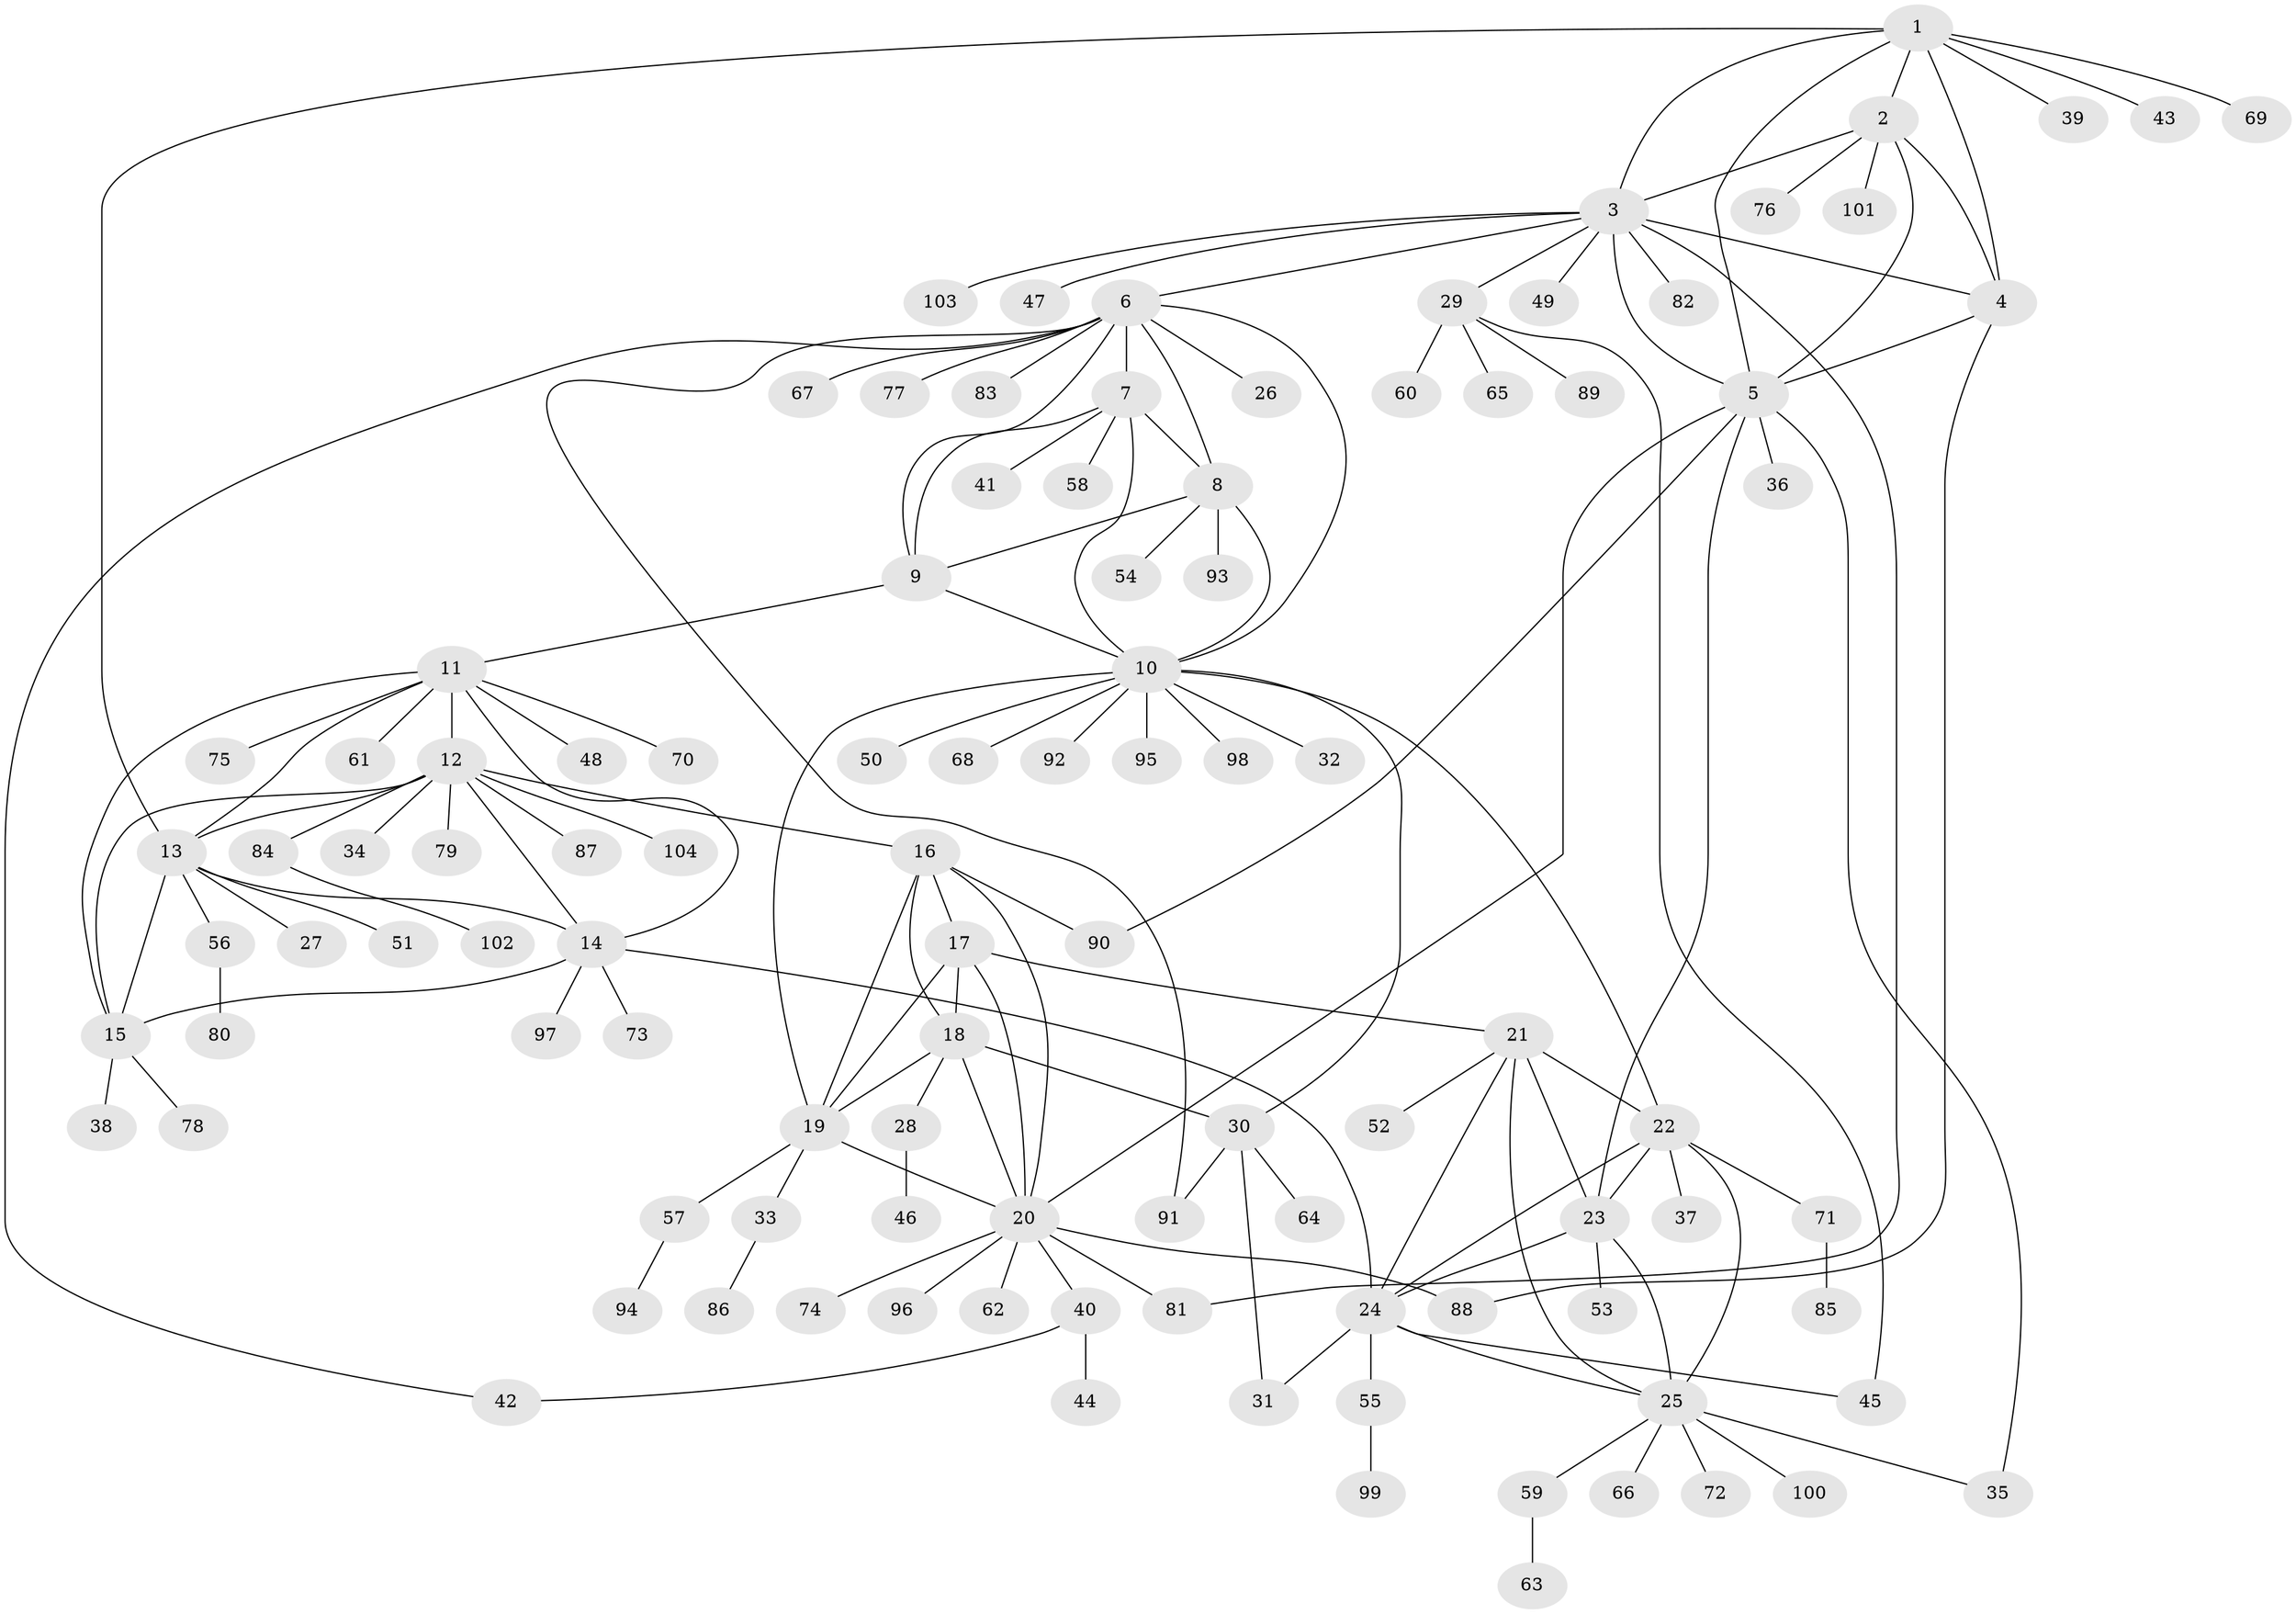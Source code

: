// Generated by graph-tools (version 1.1) at 2025/02/03/09/25 03:02:47]
// undirected, 104 vertices, 148 edges
graph export_dot {
graph [start="1"]
  node [color=gray90,style=filled];
  1;
  2;
  3;
  4;
  5;
  6;
  7;
  8;
  9;
  10;
  11;
  12;
  13;
  14;
  15;
  16;
  17;
  18;
  19;
  20;
  21;
  22;
  23;
  24;
  25;
  26;
  27;
  28;
  29;
  30;
  31;
  32;
  33;
  34;
  35;
  36;
  37;
  38;
  39;
  40;
  41;
  42;
  43;
  44;
  45;
  46;
  47;
  48;
  49;
  50;
  51;
  52;
  53;
  54;
  55;
  56;
  57;
  58;
  59;
  60;
  61;
  62;
  63;
  64;
  65;
  66;
  67;
  68;
  69;
  70;
  71;
  72;
  73;
  74;
  75;
  76;
  77;
  78;
  79;
  80;
  81;
  82;
  83;
  84;
  85;
  86;
  87;
  88;
  89;
  90;
  91;
  92;
  93;
  94;
  95;
  96;
  97;
  98;
  99;
  100;
  101;
  102;
  103;
  104;
  1 -- 2;
  1 -- 3;
  1 -- 4;
  1 -- 5;
  1 -- 13;
  1 -- 39;
  1 -- 43;
  1 -- 69;
  2 -- 3;
  2 -- 4;
  2 -- 5;
  2 -- 76;
  2 -- 101;
  3 -- 4;
  3 -- 5;
  3 -- 6;
  3 -- 29;
  3 -- 47;
  3 -- 49;
  3 -- 81;
  3 -- 82;
  3 -- 103;
  4 -- 5;
  4 -- 88;
  5 -- 20;
  5 -- 23;
  5 -- 35;
  5 -- 36;
  5 -- 90;
  6 -- 7;
  6 -- 8;
  6 -- 9;
  6 -- 10;
  6 -- 26;
  6 -- 42;
  6 -- 67;
  6 -- 77;
  6 -- 83;
  6 -- 91;
  7 -- 8;
  7 -- 9;
  7 -- 10;
  7 -- 41;
  7 -- 58;
  8 -- 9;
  8 -- 10;
  8 -- 54;
  8 -- 93;
  9 -- 10;
  9 -- 11;
  10 -- 19;
  10 -- 22;
  10 -- 30;
  10 -- 32;
  10 -- 50;
  10 -- 68;
  10 -- 92;
  10 -- 95;
  10 -- 98;
  11 -- 12;
  11 -- 13;
  11 -- 14;
  11 -- 15;
  11 -- 48;
  11 -- 61;
  11 -- 70;
  11 -- 75;
  12 -- 13;
  12 -- 14;
  12 -- 15;
  12 -- 16;
  12 -- 34;
  12 -- 79;
  12 -- 84;
  12 -- 87;
  12 -- 104;
  13 -- 14;
  13 -- 15;
  13 -- 27;
  13 -- 51;
  13 -- 56;
  14 -- 15;
  14 -- 24;
  14 -- 73;
  14 -- 97;
  15 -- 38;
  15 -- 78;
  16 -- 17;
  16 -- 18;
  16 -- 19;
  16 -- 20;
  16 -- 90;
  17 -- 18;
  17 -- 19;
  17 -- 20;
  17 -- 21;
  18 -- 19;
  18 -- 20;
  18 -- 28;
  18 -- 30;
  19 -- 20;
  19 -- 33;
  19 -- 57;
  20 -- 40;
  20 -- 62;
  20 -- 74;
  20 -- 81;
  20 -- 88;
  20 -- 96;
  21 -- 22;
  21 -- 23;
  21 -- 24;
  21 -- 25;
  21 -- 52;
  22 -- 23;
  22 -- 24;
  22 -- 25;
  22 -- 37;
  22 -- 71;
  23 -- 24;
  23 -- 25;
  23 -- 53;
  24 -- 25;
  24 -- 31;
  24 -- 45;
  24 -- 55;
  25 -- 35;
  25 -- 59;
  25 -- 66;
  25 -- 72;
  25 -- 100;
  28 -- 46;
  29 -- 45;
  29 -- 60;
  29 -- 65;
  29 -- 89;
  30 -- 31;
  30 -- 64;
  30 -- 91;
  33 -- 86;
  40 -- 42;
  40 -- 44;
  55 -- 99;
  56 -- 80;
  57 -- 94;
  59 -- 63;
  71 -- 85;
  84 -- 102;
}
